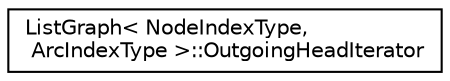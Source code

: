 digraph "Graphical Class Hierarchy"
{
 // LATEX_PDF_SIZE
  edge [fontname="Helvetica",fontsize="10",labelfontname="Helvetica",labelfontsize="10"];
  node [fontname="Helvetica",fontsize="10",shape=record];
  rankdir="LR";
  Node0 [label="ListGraph\< NodeIndexType,\l ArcIndexType \>::OutgoingHeadIterator",height=0.2,width=0.4,color="black", fillcolor="white", style="filled",URL="$classutil_1_1_list_graph_1_1_outgoing_head_iterator.html",tooltip=" "];
}
